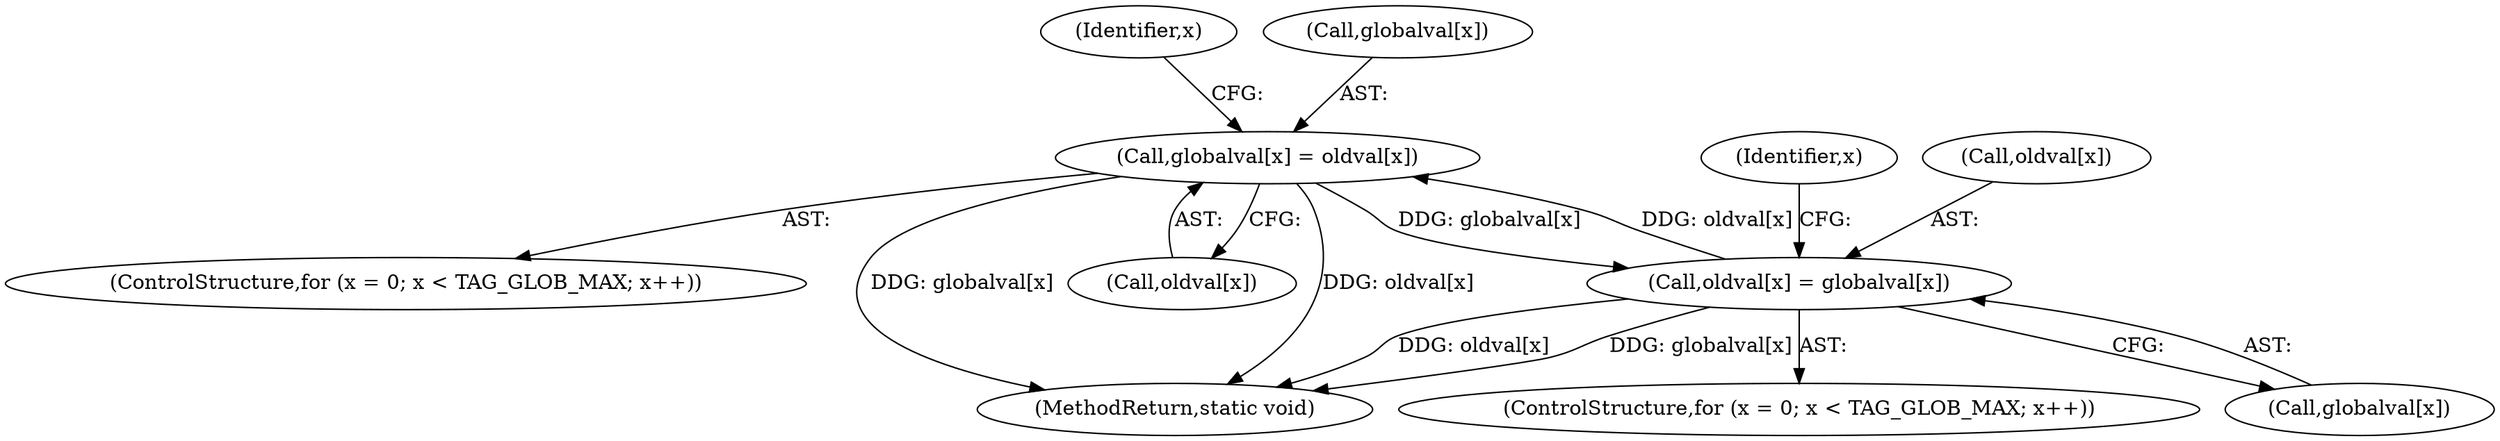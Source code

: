 digraph "0_linux_a50829479f58416a013a4ccca791336af3c584c7@array" {
"1000541" [label="(Call,globalval[x] = oldval[x])"];
"1000496" [label="(Call,oldval[x] = globalval[x])"];
"1000541" [label="(Call,globalval[x] = oldval[x])"];
"1000532" [label="(ControlStructure,for (x = 0; x < TAG_GLOB_MAX; x++))"];
"1000500" [label="(Call,globalval[x])"];
"1000496" [label="(Call,oldval[x] = globalval[x])"];
"1000540" [label="(Identifier,x)"];
"1000787" [label="(MethodReturn,static void)"];
"1000542" [label="(Call,globalval[x])"];
"1000487" [label="(ControlStructure,for (x = 0; x < TAG_GLOB_MAX; x++))"];
"1000495" [label="(Identifier,x)"];
"1000497" [label="(Call,oldval[x])"];
"1000541" [label="(Call,globalval[x] = oldval[x])"];
"1000545" [label="(Call,oldval[x])"];
"1000541" -> "1000532"  [label="AST: "];
"1000541" -> "1000545"  [label="CFG: "];
"1000542" -> "1000541"  [label="AST: "];
"1000545" -> "1000541"  [label="AST: "];
"1000540" -> "1000541"  [label="CFG: "];
"1000541" -> "1000787"  [label="DDG: globalval[x]"];
"1000541" -> "1000787"  [label="DDG: oldval[x]"];
"1000541" -> "1000496"  [label="DDG: globalval[x]"];
"1000496" -> "1000541"  [label="DDG: oldval[x]"];
"1000496" -> "1000487"  [label="AST: "];
"1000496" -> "1000500"  [label="CFG: "];
"1000497" -> "1000496"  [label="AST: "];
"1000500" -> "1000496"  [label="AST: "];
"1000495" -> "1000496"  [label="CFG: "];
"1000496" -> "1000787"  [label="DDG: oldval[x]"];
"1000496" -> "1000787"  [label="DDG: globalval[x]"];
}
